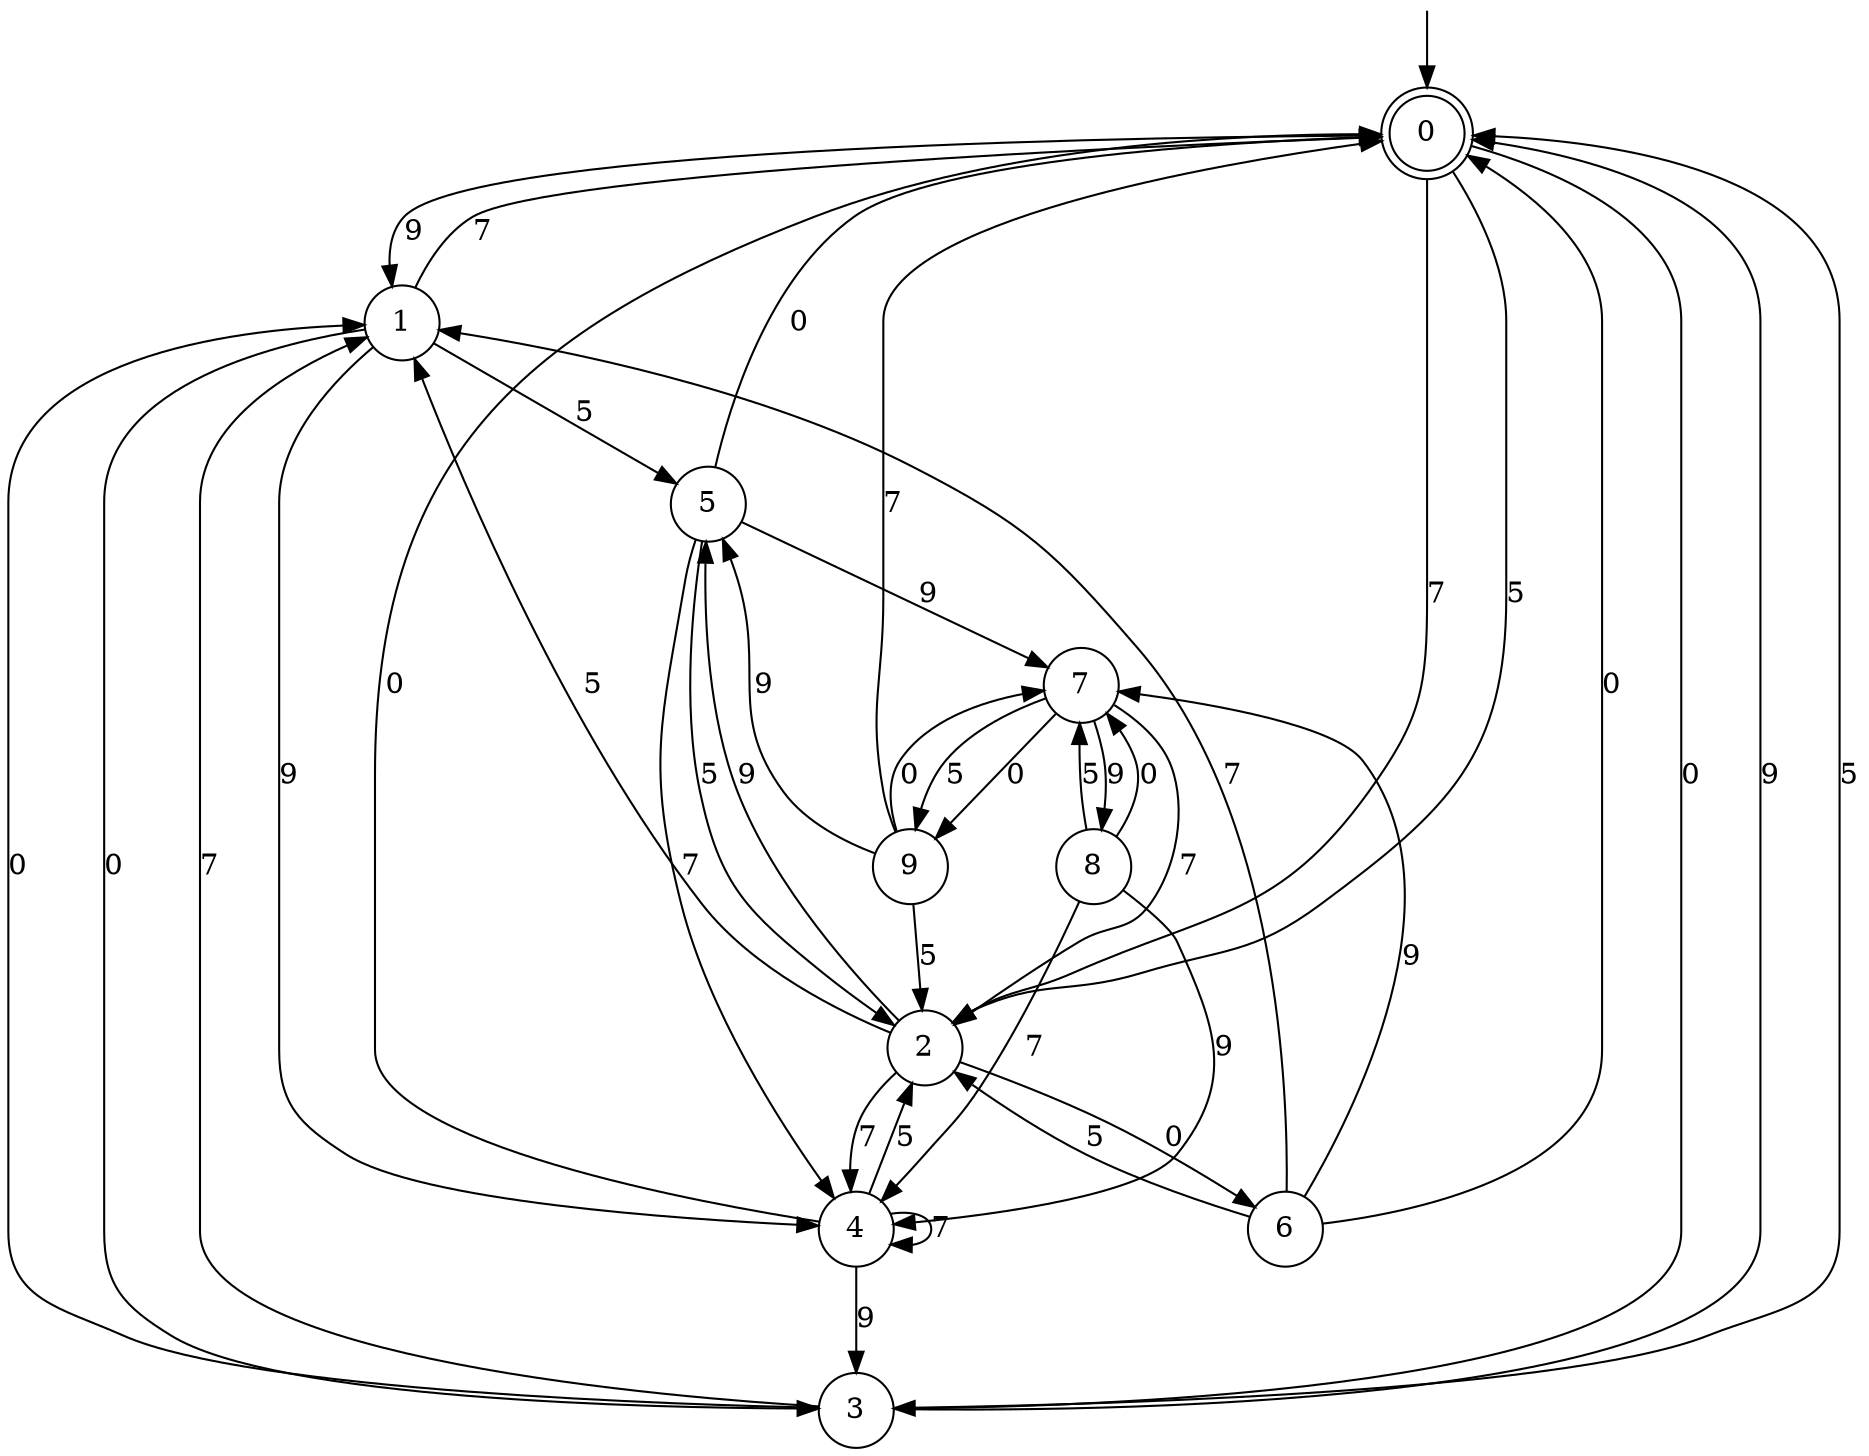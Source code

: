 digraph g {

	s0 [shape="doublecircle" label="0"];
	s1 [shape="circle" label="1"];
	s2 [shape="circle" label="2"];
	s3 [shape="circle" label="3"];
	s4 [shape="circle" label="4"];
	s5 [shape="circle" label="5"];
	s6 [shape="circle" label="6"];
	s7 [shape="circle" label="7"];
	s8 [shape="circle" label="8"];
	s9 [shape="circle" label="9"];
	s0 -> s1 [label="9"];
	s0 -> s2 [label="7"];
	s0 -> s2 [label="5"];
	s0 -> s3 [label="0"];
	s1 -> s4 [label="9"];
	s1 -> s0 [label="7"];
	s1 -> s5 [label="5"];
	s1 -> s3 [label="0"];
	s2 -> s5 [label="9"];
	s2 -> s4 [label="7"];
	s2 -> s1 [label="5"];
	s2 -> s6 [label="0"];
	s3 -> s0 [label="9"];
	s3 -> s1 [label="7"];
	s3 -> s0 [label="5"];
	s3 -> s1 [label="0"];
	s4 -> s3 [label="9"];
	s4 -> s4 [label="7"];
	s4 -> s2 [label="5"];
	s4 -> s0 [label="0"];
	s5 -> s7 [label="9"];
	s5 -> s4 [label="7"];
	s5 -> s2 [label="5"];
	s5 -> s0 [label="0"];
	s6 -> s7 [label="9"];
	s6 -> s1 [label="7"];
	s6 -> s2 [label="5"];
	s6 -> s0 [label="0"];
	s7 -> s8 [label="9"];
	s7 -> s2 [label="7"];
	s7 -> s9 [label="5"];
	s7 -> s9 [label="0"];
	s8 -> s4 [label="9"];
	s8 -> s4 [label="7"];
	s8 -> s7 [label="5"];
	s8 -> s7 [label="0"];
	s9 -> s5 [label="9"];
	s9 -> s0 [label="7"];
	s9 -> s2 [label="5"];
	s9 -> s7 [label="0"];

__start0 [label="" shape="none" width="0" height="0"];
__start0 -> s0;

}
